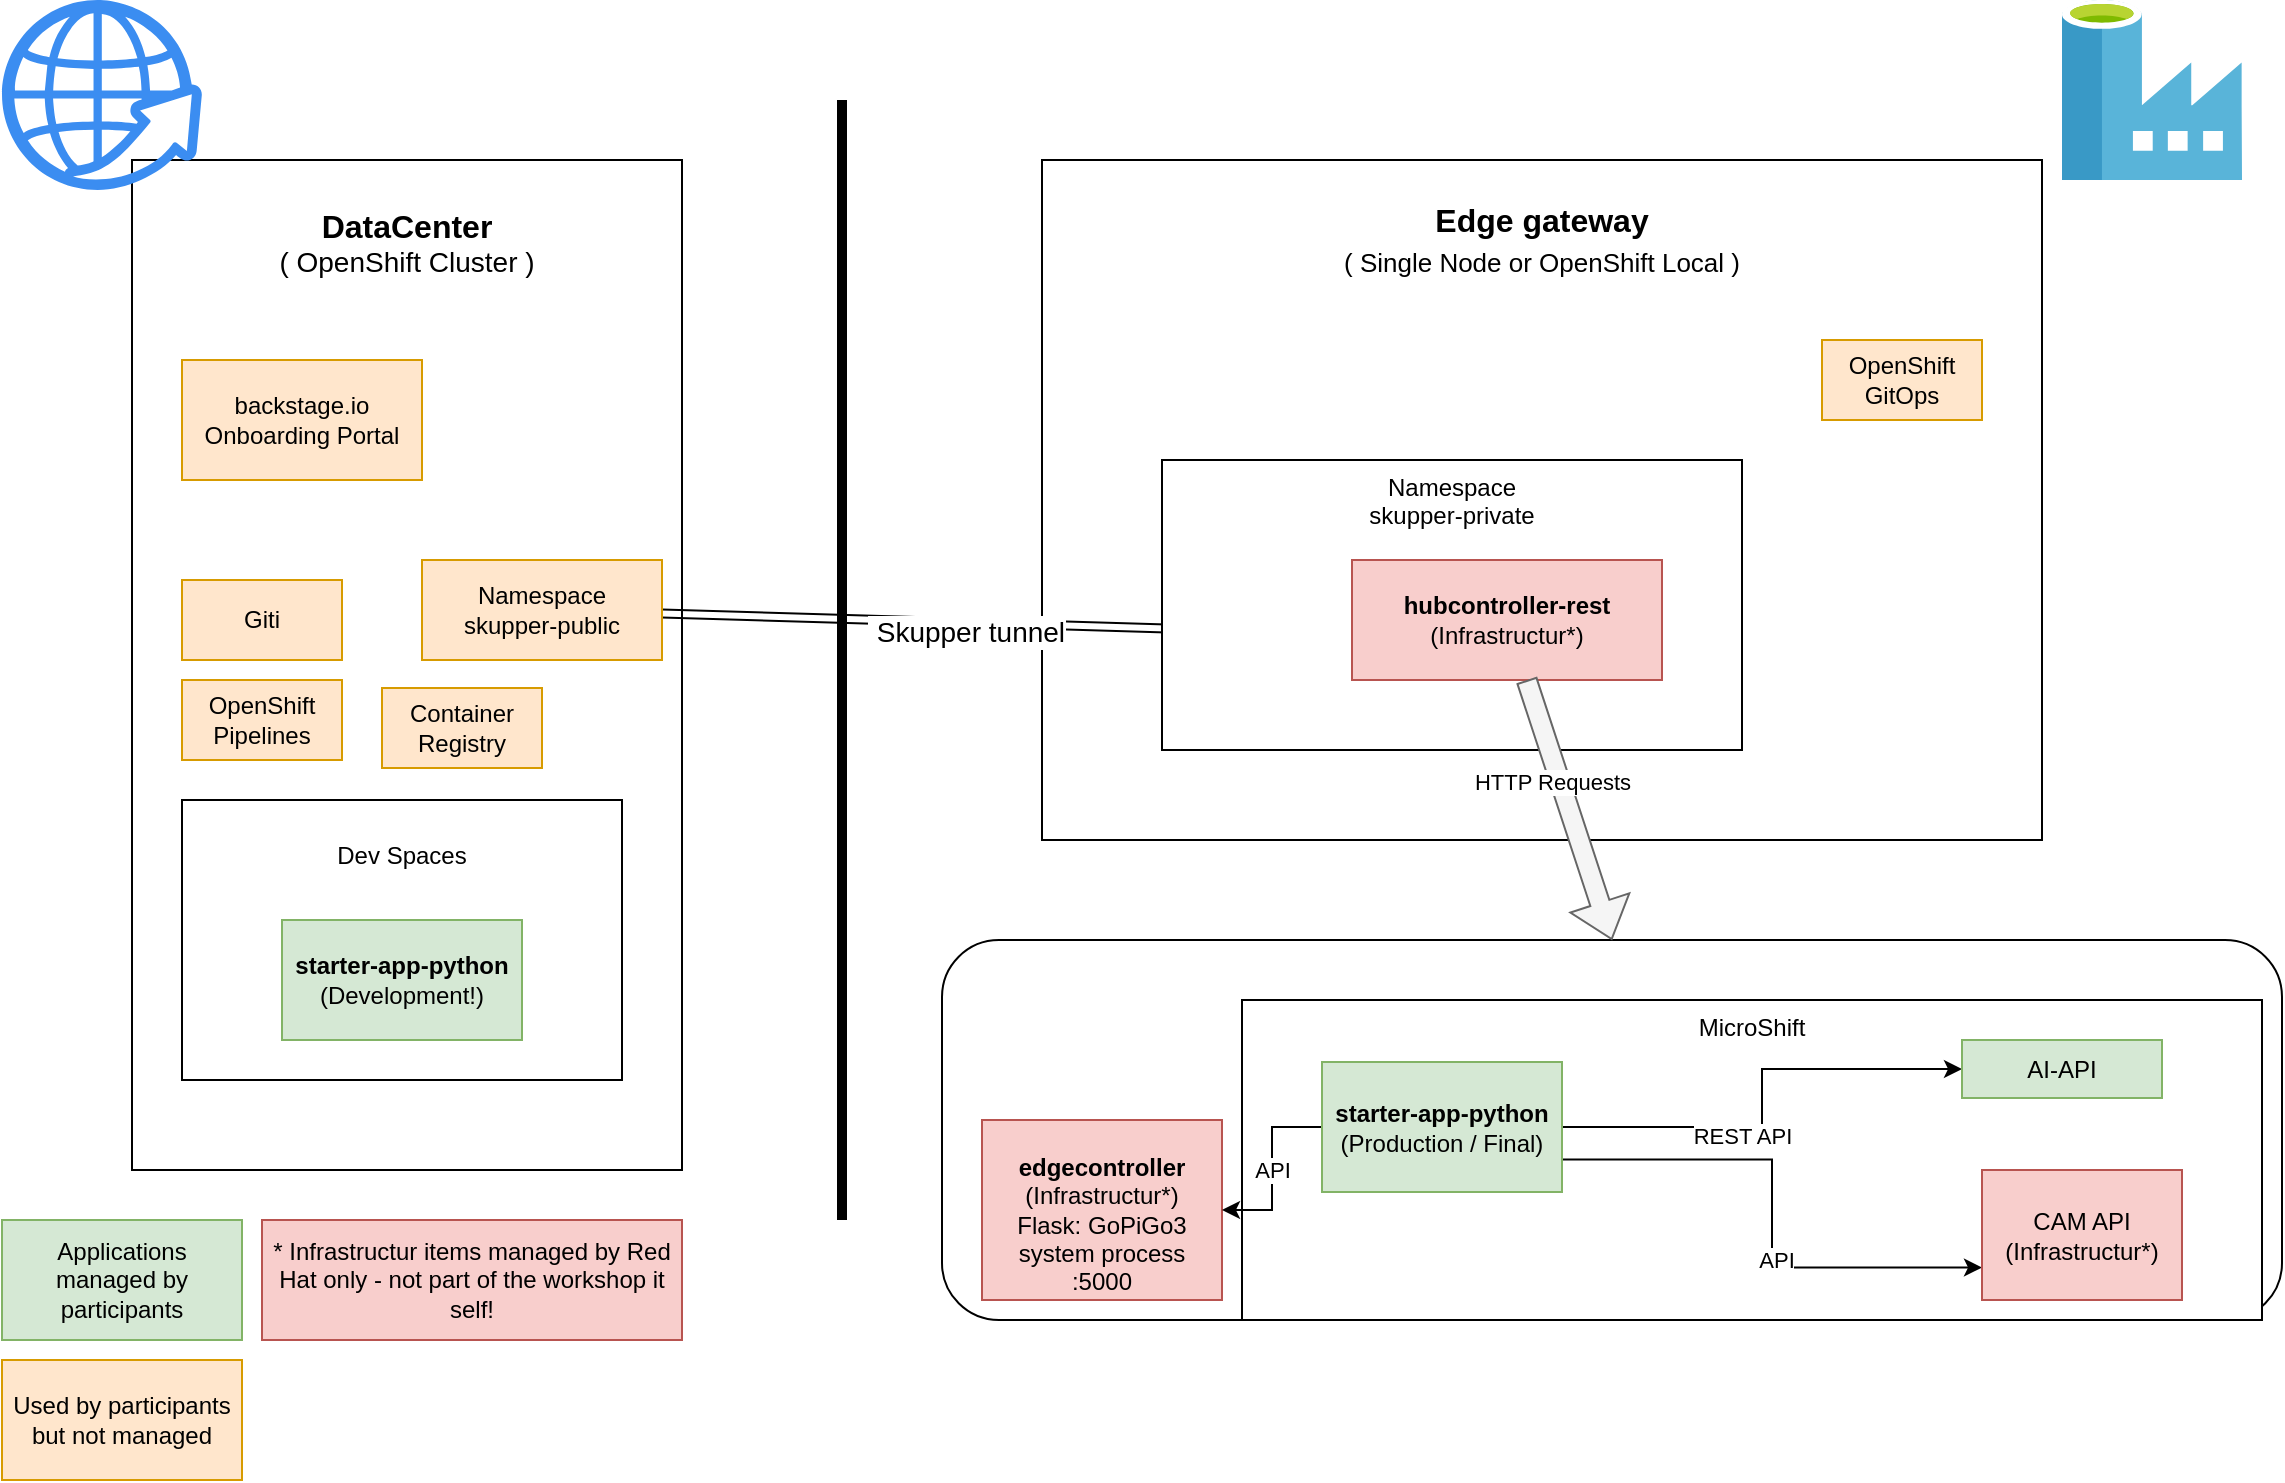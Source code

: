 <mxfile version="21.6.5" type="device">
  <diagram name="Page-1" id="Q07v23xAye6RxvADJUx6">
    <mxGraphModel dx="1627" dy="877" grid="1" gridSize="10" guides="1" tooltips="1" connect="1" arrows="1" fold="1" page="1" pageScale="1" pageWidth="1169" pageHeight="827" math="0" shadow="0">
      <root>
        <mxCell id="0" />
        <mxCell id="1" parent="0" />
        <mxCell id="Y7x5n66CxU2vdpoZQT9u-1" value="&lt;div align=&quot;center&quot;&gt;&lt;font style=&quot;font-size: 14px;&quot;&gt;&lt;b&gt;&lt;br&gt;&lt;/b&gt;&lt;/font&gt;&lt;/div&gt;&lt;div style=&quot;font-size: 16px;&quot; align=&quot;center&quot;&gt;&lt;font style=&quot;font-size: 16px;&quot;&gt;&lt;b&gt;DataCenter&lt;/b&gt;&lt;/font&gt;&lt;/div&gt;&lt;div style=&quot;font-size: 14px;&quot; align=&quot;center&quot;&gt;&lt;font style=&quot;font-size: 14px;&quot;&gt;&lt;span style=&quot;&quot;&gt;( OpenShift Cluster )&lt;/span&gt;&lt;font style=&quot;font-size: 14px;&quot;&gt;&lt;br&gt;&lt;/font&gt;&lt;/font&gt;&lt;/div&gt;" style="rounded=0;whiteSpace=wrap;html=1;align=center;verticalAlign=top;" parent="1" vertex="1">
          <mxGeometry x="85" y="110" width="275" height="505" as="geometry" />
        </mxCell>
        <mxCell id="Y7x5n66CxU2vdpoZQT9u-2" value="" style="sketch=0;html=1;aspect=fixed;strokeColor=none;shadow=0;fillColor=#3B8DF1;verticalAlign=top;labelPosition=center;verticalLabelPosition=bottom;shape=mxgraph.gcp2.globe_world" parent="1" vertex="1">
          <mxGeometry x="20" y="30" width="100" height="95" as="geometry" />
        </mxCell>
        <mxCell id="Y7x5n66CxU2vdpoZQT9u-3" value="" style="endArrow=none;html=1;rounded=0;strokeWidth=5;" parent="1" edge="1">
          <mxGeometry width="50" height="50" relative="1" as="geometry">
            <mxPoint x="440" y="640" as="sourcePoint" />
            <mxPoint x="440" y="80" as="targetPoint" />
          </mxGeometry>
        </mxCell>
        <mxCell id="Y7x5n66CxU2vdpoZQT9u-6" value="&lt;div align=&quot;center&quot;&gt;&lt;b&gt;&lt;br&gt;&lt;/b&gt;&lt;/div&gt;&lt;div style=&quot;font-size: 16px;&quot; align=&quot;center&quot;&gt;&lt;b&gt;Edge gateway&lt;/b&gt;&lt;br&gt;&lt;font style=&quot;font-size: 13px;&quot;&gt;( Single Node or OpenShift Local )&lt;/font&gt;&lt;br&gt;&lt;/div&gt;" style="rounded=0;whiteSpace=wrap;html=1;verticalAlign=top;align=center;" parent="1" vertex="1">
          <mxGeometry x="540" y="110" width="500" height="340" as="geometry" />
        </mxCell>
        <mxCell id="Y7x5n66CxU2vdpoZQT9u-5" value="" style="shape=link;html=1;rounded=0;entryX=0.008;entryY=0.581;entryDx=0;entryDy=0;entryPerimeter=0;" parent="1" source="Y7x5n66CxU2vdpoZQT9u-7" target="Y7x5n66CxU2vdpoZQT9u-8" edge="1">
          <mxGeometry width="100" relative="1" as="geometry">
            <mxPoint x="510" y="400" as="sourcePoint" />
            <mxPoint x="610" y="400" as="targetPoint" />
          </mxGeometry>
        </mxCell>
        <mxCell id="4Dibi0irPK0UU5uyRhIs-1" value="&amp;nbsp;Skupper tunnel " style="edgeLabel;html=1;align=center;verticalAlign=middle;resizable=0;points=[];fontSize=14;" vertex="1" connectable="0" parent="Y7x5n66CxU2vdpoZQT9u-5">
          <mxGeometry x="0.202" y="-4" relative="1" as="geometry">
            <mxPoint as="offset" />
          </mxGeometry>
        </mxCell>
        <mxCell id="Y7x5n66CxU2vdpoZQT9u-7" value="Namespace&lt;br&gt;skupper-public" style="rounded=0;whiteSpace=wrap;html=1;fillColor=#ffe6cc;strokeColor=#d79b00;" parent="1" vertex="1">
          <mxGeometry x="230" y="310" width="120" height="50" as="geometry" />
        </mxCell>
        <mxCell id="Y7x5n66CxU2vdpoZQT9u-8" value="Namespace&lt;br&gt;skupper-private" style="rounded=0;whiteSpace=wrap;html=1;align=center;verticalAlign=top;" parent="1" vertex="1">
          <mxGeometry x="600" y="260" width="290" height="145" as="geometry" />
        </mxCell>
        <mxCell id="Y7x5n66CxU2vdpoZQT9u-10" value="" style="rounded=1;whiteSpace=wrap;html=1;" parent="1" vertex="1">
          <mxGeometry x="490" y="500" width="670" height="190" as="geometry" />
        </mxCell>
        <mxCell id="Y7x5n66CxU2vdpoZQT9u-9" value="" style="shape=image;html=1;verticalAlign=top;verticalLabelPosition=bottom;labelBackgroundColor=#ffffff;imageAspect=0;aspect=fixed;image=https://cdn1.iconfinder.com/data/icons/unicons-line-vol-5/24/robot-128.png" parent="1" vertex="1">
          <mxGeometry x="500" y="510" width="69" height="69" as="geometry" />
        </mxCell>
        <mxCell id="Y7x5n66CxU2vdpoZQT9u-12" value="&lt;b&gt;hubcontroller-rest&lt;/b&gt;&lt;br&gt;(Infrastructur*)" style="rounded=0;whiteSpace=wrap;html=1;fillColor=#f8cecc;strokeColor=#b85450;" parent="1" vertex="1">
          <mxGeometry x="695" y="310" width="155" height="60" as="geometry" />
        </mxCell>
        <mxCell id="Y7x5n66CxU2vdpoZQT9u-14" value="&lt;div&gt;&lt;br&gt;&lt;/div&gt;&lt;div&gt;&lt;b&gt;edgecontroller&lt;/b&gt;&lt;br&gt;&lt;/div&gt;(Infrastructur*)&lt;div&gt;Flask: GoPiGo3 &lt;br&gt;&lt;/div&gt;&lt;div&gt;system process&lt;/div&gt;&lt;div&gt;:5000&lt;br&gt;&lt;/div&gt;" style="rounded=0;whiteSpace=wrap;html=1;fillColor=#f8cecc;strokeColor=#b85450;" parent="1" vertex="1">
          <mxGeometry x="510" y="590" width="120" height="90" as="geometry" />
        </mxCell>
        <mxCell id="Y7x5n66CxU2vdpoZQT9u-18" value="" style="shape=flexArrow;endArrow=classic;html=1;rounded=0;entryX=0.5;entryY=0;entryDx=0;entryDy=0;fillColor=#f5f5f5;strokeColor=#666666;" parent="1" source="Y7x5n66CxU2vdpoZQT9u-12" target="Y7x5n66CxU2vdpoZQT9u-10" edge="1">
          <mxGeometry width="50" height="50" relative="1" as="geometry">
            <mxPoint x="710" y="600" as="sourcePoint" />
            <mxPoint x="760" y="550" as="targetPoint" />
          </mxGeometry>
        </mxCell>
        <mxCell id="4Dibi0irPK0UU5uyRhIs-32" value="HTTP Requests" style="edgeLabel;html=1;align=center;verticalAlign=middle;resizable=0;points=[];" vertex="1" connectable="0" parent="Y7x5n66CxU2vdpoZQT9u-18">
          <mxGeometry x="-0.234" y="-4" relative="1" as="geometry">
            <mxPoint as="offset" />
          </mxGeometry>
        </mxCell>
        <mxCell id="4Dibi0irPK0UU5uyRhIs-9" value="MicroShift" style="rounded=0;whiteSpace=wrap;html=1;verticalAlign=top;" vertex="1" parent="1">
          <mxGeometry x="640" y="530" width="510" height="160" as="geometry" />
        </mxCell>
        <mxCell id="4Dibi0irPK0UU5uyRhIs-18" style="edgeStyle=orthogonalEdgeStyle;rounded=0;orthogonalLoop=1;jettySize=auto;html=1;exitX=1;exitY=0.5;exitDx=0;exitDy=0;" edge="1" parent="1" source="Y7x5n66CxU2vdpoZQT9u-15" target="4Dibi0irPK0UU5uyRhIs-16">
          <mxGeometry relative="1" as="geometry" />
        </mxCell>
        <mxCell id="4Dibi0irPK0UU5uyRhIs-19" value="REST API" style="edgeLabel;html=1;align=center;verticalAlign=middle;resizable=0;points=[];" vertex="1" connectable="0" parent="4Dibi0irPK0UU5uyRhIs-18">
          <mxGeometry x="-0.217" y="-3" relative="1" as="geometry">
            <mxPoint y="1" as="offset" />
          </mxGeometry>
        </mxCell>
        <mxCell id="4Dibi0irPK0UU5uyRhIs-21" value="API" style="edgeStyle=orthogonalEdgeStyle;rounded=0;orthogonalLoop=1;jettySize=auto;html=1;exitX=0;exitY=0.5;exitDx=0;exitDy=0;entryX=1;entryY=0.5;entryDx=0;entryDy=0;" edge="1" parent="1" source="Y7x5n66CxU2vdpoZQT9u-15" target="Y7x5n66CxU2vdpoZQT9u-14">
          <mxGeometry relative="1" as="geometry" />
        </mxCell>
        <mxCell id="4Dibi0irPK0UU5uyRhIs-23" style="edgeStyle=orthogonalEdgeStyle;rounded=0;orthogonalLoop=1;jettySize=auto;html=1;exitX=1;exitY=0.75;exitDx=0;exitDy=0;entryX=0;entryY=0.75;entryDx=0;entryDy=0;" edge="1" parent="1" source="Y7x5n66CxU2vdpoZQT9u-15" target="4Dibi0irPK0UU5uyRhIs-22">
          <mxGeometry relative="1" as="geometry" />
        </mxCell>
        <mxCell id="4Dibi0irPK0UU5uyRhIs-24" value="API" style="edgeLabel;html=1;align=center;verticalAlign=middle;resizable=0;points=[];" vertex="1" connectable="0" parent="4Dibi0irPK0UU5uyRhIs-23">
          <mxGeometry x="0.17" y="2" relative="1" as="geometry">
            <mxPoint as="offset" />
          </mxGeometry>
        </mxCell>
        <mxCell id="Y7x5n66CxU2vdpoZQT9u-15" value="&lt;div&gt;&lt;b&gt;starter-app-python&lt;/b&gt;&lt;/div&gt;&lt;div&gt;(Production / Final)&lt;br&gt;&lt;/div&gt;" style="rounded=0;whiteSpace=wrap;html=1;fillColor=#d5e8d4;strokeColor=#82b366;" parent="1" vertex="1">
          <mxGeometry x="680" y="561" width="120" height="65" as="geometry" />
        </mxCell>
        <mxCell id="4Dibi0irPK0UU5uyRhIs-7" value="&lt;br&gt;Dev Spaces" style="rounded=0;whiteSpace=wrap;html=1;verticalAlign=top;" vertex="1" parent="1">
          <mxGeometry x="110" y="430" width="220" height="140" as="geometry" />
        </mxCell>
        <mxCell id="4Dibi0irPK0UU5uyRhIs-2" value="&lt;div&gt;&lt;b&gt;starter-app-python&lt;/b&gt;&lt;/div&gt;(Development!)" style="rounded=0;whiteSpace=wrap;html=1;fillColor=#d5e8d4;strokeColor=#82b366;" vertex="1" parent="1">
          <mxGeometry x="160" y="490" width="120" height="60" as="geometry" />
        </mxCell>
        <mxCell id="4Dibi0irPK0UU5uyRhIs-11" value="Giti" style="rounded=0;whiteSpace=wrap;html=1;fillColor=#ffe6cc;strokeColor=#d79b00;" vertex="1" parent="1">
          <mxGeometry x="110" y="320" width="80" height="40" as="geometry" />
        </mxCell>
        <mxCell id="4Dibi0irPK0UU5uyRhIs-12" value="&lt;div&gt;OpenShift&lt;/div&gt;&lt;div&gt;Pipelines&lt;br&gt;&lt;/div&gt;" style="rounded=0;whiteSpace=wrap;html=1;fillColor=#ffe6cc;strokeColor=#d79b00;" vertex="1" parent="1">
          <mxGeometry x="110" y="370" width="80" height="40" as="geometry" />
        </mxCell>
        <mxCell id="4Dibi0irPK0UU5uyRhIs-13" value="&lt;div&gt;OpenShift&lt;/div&gt;&lt;div&gt;GitOps&lt;br&gt;&lt;/div&gt;" style="rounded=0;whiteSpace=wrap;html=1;fillColor=#ffe6cc;strokeColor=#d79b00;" vertex="1" parent="1">
          <mxGeometry x="930" y="200" width="80" height="40" as="geometry" />
        </mxCell>
        <mxCell id="4Dibi0irPK0UU5uyRhIs-14" value="&lt;div&gt;Container&lt;/div&gt;&lt;div&gt;Registry&lt;br&gt;&lt;/div&gt;" style="rounded=0;whiteSpace=wrap;html=1;fillColor=#ffe6cc;strokeColor=#d79b00;" vertex="1" parent="1">
          <mxGeometry x="210" y="374" width="80" height="40" as="geometry" />
        </mxCell>
        <mxCell id="4Dibi0irPK0UU5uyRhIs-15" value="" style="image;sketch=0;aspect=fixed;html=1;points=[];align=center;fontSize=12;image=img/lib/mscae/Data_Factory.svg;" vertex="1" parent="1">
          <mxGeometry x="1050" y="30" width="90" height="90" as="geometry" />
        </mxCell>
        <mxCell id="4Dibi0irPK0UU5uyRhIs-16" value="AI-API" style="rounded=0;whiteSpace=wrap;html=1;fillColor=#d5e8d4;strokeColor=#82b366;" vertex="1" parent="1">
          <mxGeometry x="1000" y="550" width="100" height="29" as="geometry" />
        </mxCell>
        <mxCell id="4Dibi0irPK0UU5uyRhIs-22" value="&lt;div&gt;CAM API&lt;/div&gt;&lt;div&gt;(Infrastructur*)&lt;br&gt;&lt;/div&gt;" style="rounded=0;whiteSpace=wrap;html=1;fillColor=#f8cecc;strokeColor=#b85450;" vertex="1" parent="1">
          <mxGeometry x="1010" y="615" width="100" height="65" as="geometry" />
        </mxCell>
        <mxCell id="4Dibi0irPK0UU5uyRhIs-26" value="Applications managed by participants" style="rounded=0;whiteSpace=wrap;html=1;fillColor=#d5e8d4;strokeColor=#82b366;" vertex="1" parent="1">
          <mxGeometry x="20" y="640" width="120" height="60" as="geometry" />
        </mxCell>
        <mxCell id="4Dibi0irPK0UU5uyRhIs-28" value="* Infrastructur items managed by Red Hat only - not part of the workshop it self!" style="rounded=0;whiteSpace=wrap;html=1;fillColor=#f8cecc;strokeColor=#b85450;" vertex="1" parent="1">
          <mxGeometry x="150" y="640" width="210" height="60" as="geometry" />
        </mxCell>
        <mxCell id="4Dibi0irPK0UU5uyRhIs-29" value="Used by participants but not managed" style="rounded=0;whiteSpace=wrap;html=1;fillColor=#ffe6cc;strokeColor=#d79b00;" vertex="1" parent="1">
          <mxGeometry x="20" y="710" width="120" height="60" as="geometry" />
        </mxCell>
        <mxCell id="4Dibi0irPK0UU5uyRhIs-31" value="&lt;div&gt;backstage.io&lt;/div&gt;&lt;div&gt;Onboarding Portal&lt;br&gt;&lt;/div&gt;" style="rounded=0;whiteSpace=wrap;html=1;fillColor=#ffe6cc;strokeColor=#d79b00;" vertex="1" parent="1">
          <mxGeometry x="110" y="210" width="120" height="60" as="geometry" />
        </mxCell>
      </root>
    </mxGraphModel>
  </diagram>
</mxfile>
